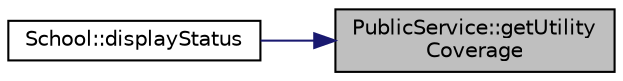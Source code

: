 digraph "PublicService::getUtilityCoverage"
{
 // LATEX_PDF_SIZE
  edge [fontname="Helvetica",fontsize="10",labelfontname="Helvetica",labelfontsize="10"];
  node [fontname="Helvetica",fontsize="10",shape=record];
  rankdir="RL";
  Node1 [label="PublicService::getUtility\lCoverage",height=0.2,width=0.4,color="black", fillcolor="grey75", style="filled", fontcolor="black",tooltip="Calculates the coverage of utilities connected to the public service."];
  Node1 -> Node2 [dir="back",color="midnightblue",fontsize="10",style="solid",fontname="Helvetica"];
  Node2 [label="School::displayStatus",height=0.2,width=0.4,color="black", fillcolor="white", style="filled",URL="$classSchool.html#a2ba854bfe7e04ae9ae5bf3560a47d96e",tooltip="Pure virtual function to display the status of the public service."];
}
